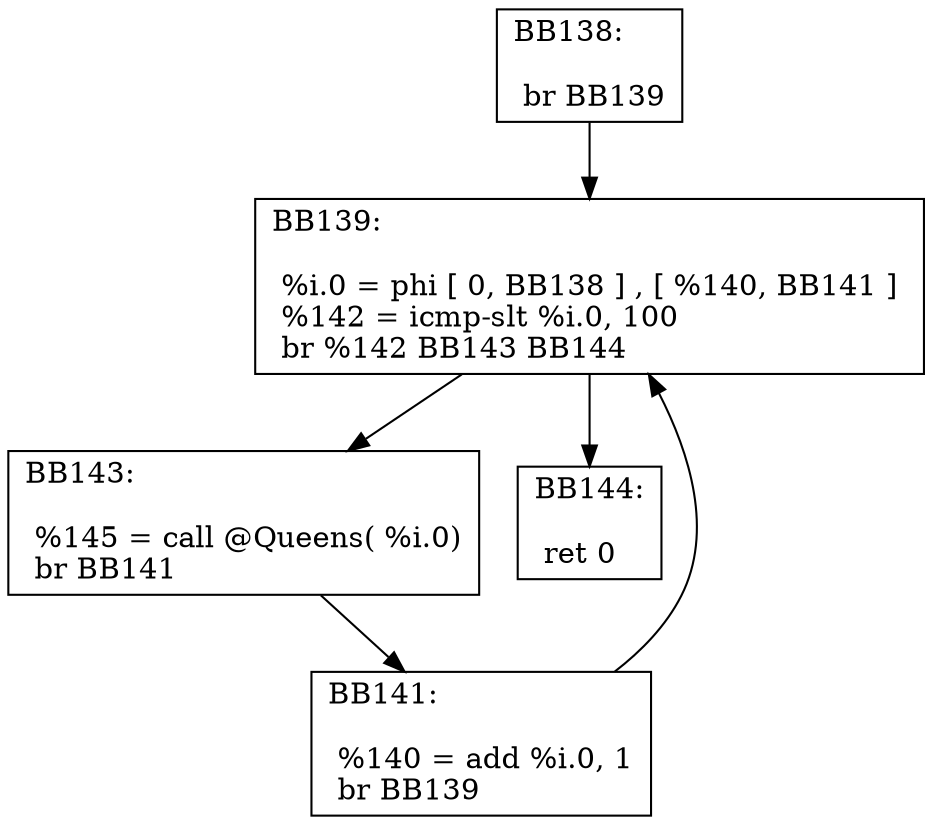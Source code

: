 digraph "CFG for 'main' function" {
BB138 [shape=record,
    label="{BB138:\l\l
             br BB139\l
             }"];
BB138 -> BB139
BB139 [shape=record,
    label="{BB139:\l\l
             %i.0 = phi [ 0, BB138 ] , [ %140, BB141 ] \l
             %142 = icmp-slt %i.0, 100\l
             br %142 BB143 BB144\l
             }"];
BB139 -> BB143
BB139 -> BB144
BB143 [shape=record,
    label="{BB143:\l\l
             %145 = call @Queens( %i.0)\l
             br BB141\l
             }"];
BB143 -> BB141
BB141 [shape=record,
    label="{BB141:\l\l
             %140 = add %i.0, 1\l
             br BB139\l
             }"];
BB141 -> BB139
BB144 [shape=record,
    label="{BB144:\l\l
             ret 0\l
             }"];
}